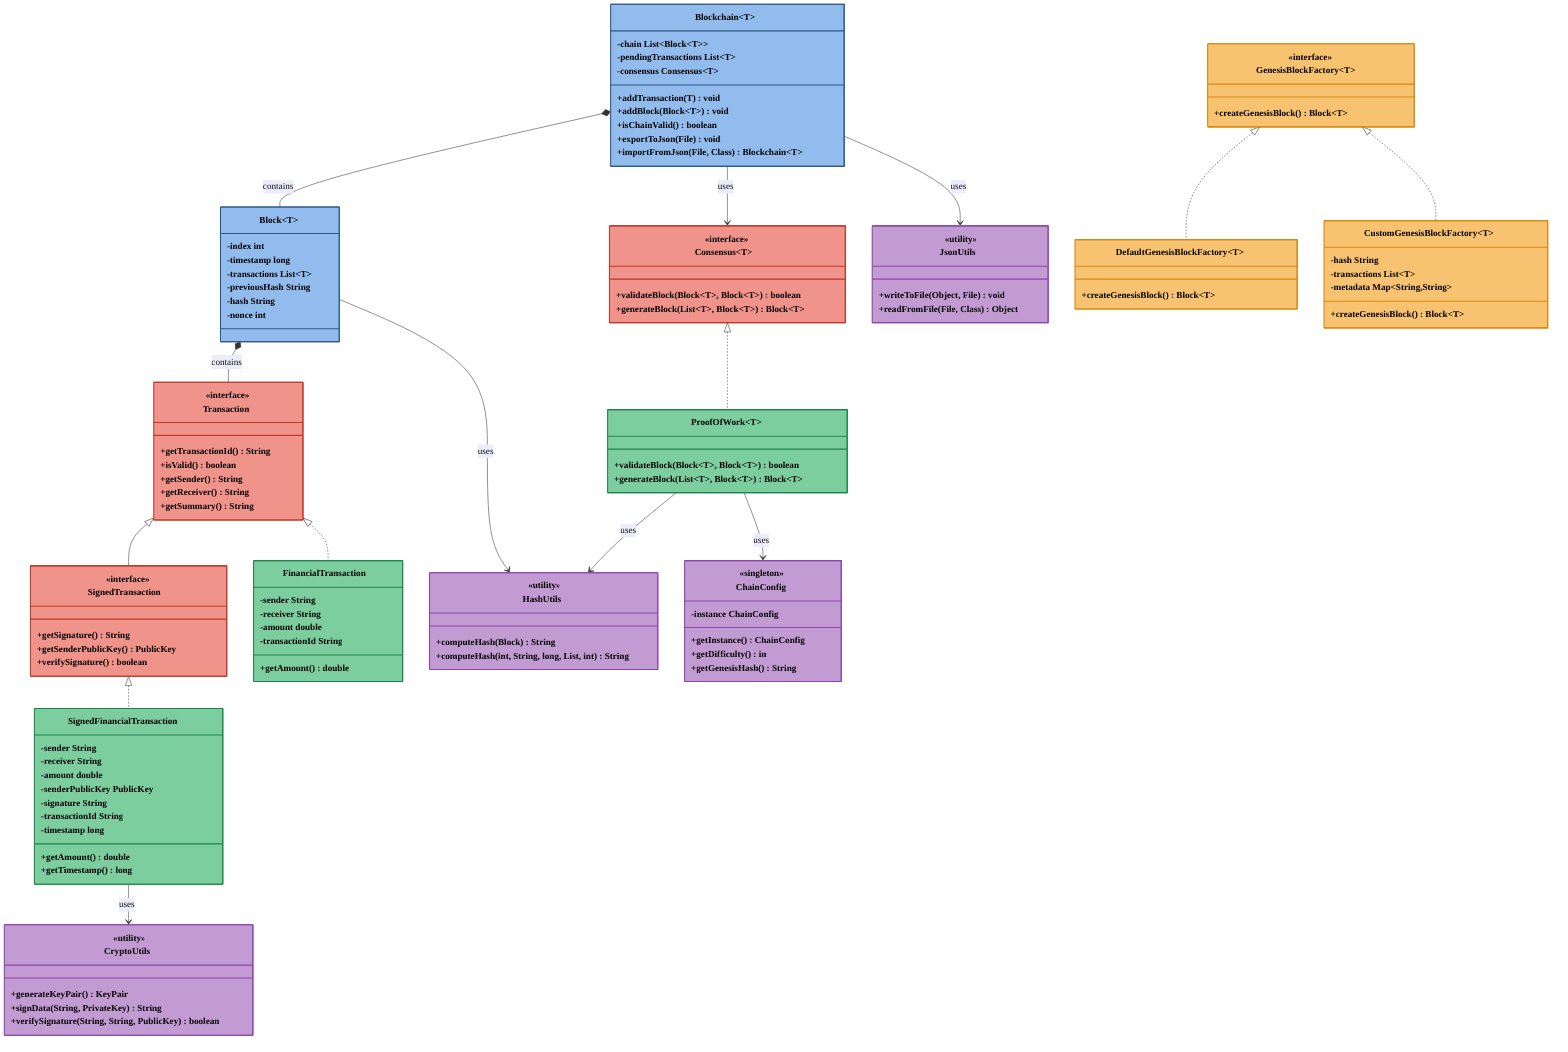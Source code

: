 %%{init: {"themeVariables": { "fontFamily": "Roboto, sans-serif", "fontSize" : "17px" }}}%%
classDiagram
    class Transaction {
        <<interface>>
        +getTransactionId() String
        +isValid() boolean
        +getSender() String
        +getReceiver() String
        +getSummary() String
    }
    
    class SignedTransaction {
        <<interface>>
        +getSignature() String
        +getSenderPublicKey() PublicKey
        +verifySignature() boolean
    }
    
    class Block~T~ {
        -index int
        -timestamp long
        -transactions List~T~
        -previousHash String
        -hash String
        -nonce int
    }
    
    class Consensus~T~ {
        <<interface>>
        +validateBlock(Block~T~, Block~T~) boolean
        +generateBlock(List~T~, Block~T~) Block~T~
    }
    
    class GenesisBlockFactory~T~ {
        <<interface>>
        +createGenesisBlock() Block~T~
    }
    
    class DefaultGenesisBlockFactory~T~ {
        +createGenesisBlock() Block~T~
    }
    
    class CustomGenesisBlockFactory~T~ {
        -hash String
        -transactions List~T~
        -metadata Map~String,String~
        +createGenesisBlock() Block~T~
    }
    
    class Blockchain~T~ {
        -chain List~Block~T~~
        -pendingTransactions List~T~
        -consensus Consensus~T~
        +addTransaction(T) void
        +addBlock(Block~T~) void
        +isChainValid() boolean
        +exportToJson(File) void
        +importFromJson(File, Class) Blockchain~T~
    }
    
    class FinancialTransaction {
        -sender String
        -receiver String
        -amount double
        -transactionId String
        +getAmount() double
    }
    
    class SignedFinancialTransaction {
        -sender String
        -receiver String
        -amount double
        -senderPublicKey PublicKey
        -signature String
        -transactionId String
        -timestamp long
        +getAmount() double
        +getTimestamp() long
    }
    
    class ProofOfWork~T~ {
        +validateBlock(Block~T~, Block~T~) boolean
        +generateBlock(List~T~, Block~T~) Block~T~
    }
    
    class CryptoUtils {
        <<utility>>
        +generateKeyPair() KeyPair
        +signData(String, PrivateKey) String
        +verifySignature(String, String, PublicKey) boolean
    }
    
    class HashUtils {
        <<utility>>
        +computeHash(Block) String
        +computeHash(int, String, long, List, int) String
    }
    
    class ChainConfig {
        <<singleton>>
        -instance ChainConfig
        +getInstance() ChainConfig
        +getDifficulty() int
        +getGenesisHash() String
    }
    
    class JsonUtils {
        <<utility>>
        +writeToFile(Object, File) void
        +readFromFile(File, Class) Object
    }
    
    Transaction <|-- SignedTransaction
    Transaction <|.. FinancialTransaction
    SignedTransaction <|.. SignedFinancialTransaction
    Consensus~T~ <|.. ProofOfWork~T~
    GenesisBlockFactory~T~ <|.. DefaultGenesisBlockFactory~T~
    GenesisBlockFactory~T~ <|.. CustomGenesisBlockFactory~T~
    Blockchain~T~ *-- Block~T~ : contains
    Blockchain~T~ --> Consensus~T~ : uses
    Blockchain~T~ --> JsonUtils : uses
    Block~T~ *-- Transaction : contains
    SignedFinancialTransaction --> CryptoUtils : uses
    Block~T~ --> HashUtils : uses
    ProofOfWork~T~ --> HashUtils : uses
    ProofOfWork~T~ --> ChainConfig : uses
    
    %% Individual styling with colors at 60% opacity and bold text
    style Blockchain fill:#4A90E299,stroke:#2E5984,stroke-width:2px,color:#000,font-weight:bold
    style Block fill:#4A90E299,stroke:#2E5984,stroke-width:2px,color:#000,font-weight:bold
    style Transaction fill:#E74C3C99,stroke:#C0392B,stroke-width:2px,color:#000,font-weight:bold
    style SignedTransaction fill:#E74C3C99,stroke:#C0392B,stroke-width:2px,color:#000,font-weight:bold
    style Consensus fill:#E74C3C99,stroke:#C0392B,stroke-width:2px,color:#000,font-weight:bold
    style GenesisBlockFactory fill:#F39C1299,stroke:#D68910,stroke-width:2px,color:#000,font-weight:bold
    style DefaultGenesisBlockFactory fill:#F39C1299,stroke:#D68910,stroke-width:2px,color:#000,font-weight:bold
    style CustomGenesisBlockFactory fill:#F39C1299,stroke:#D68910,stroke-width:2px,color:#000,font-weight:bold
    style FinancialTransaction fill:#27AE6099,stroke:#1E8449,stroke-width:2px,color:#000,font-weight:bold
    style SignedFinancialTransaction fill:#27AE6099,stroke:#1E8449,stroke-width:2px,color:#000,font-weight:bold
    style ProofOfWork fill:#27AE6099,stroke:#1E8449,stroke-width:2px,color:#000,font-weight:bold
    style CryptoUtils fill:#9B59B699,stroke:#8E44AD,stroke-width:2px,color:#000,font-weight:bold
    style HashUtils fill:#9B59B699,stroke:#8E44AD,stroke-width:2px,color:#000,font-weight:bold
    style ChainConfig fill:#9B59B699,stroke:#8E44AD,stroke-width:2px,color:#000,font-weight:bold
    style JsonUtils fill:#9B59B699,stroke:#8E44AD,stroke-width:2px,color:#000,font-weight:bold